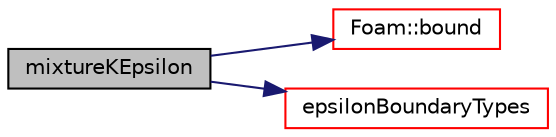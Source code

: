 digraph "mixtureKEpsilon"
{
  bgcolor="transparent";
  edge [fontname="Helvetica",fontsize="10",labelfontname="Helvetica",labelfontsize="10"];
  node [fontname="Helvetica",fontsize="10",shape=record];
  rankdir="LR";
  Node0 [label="mixtureKEpsilon",height=0.2,width=0.4,color="black", fillcolor="grey75", style="filled", fontcolor="black"];
  Node0 -> Node1 [color="midnightblue",fontsize="10",style="solid",fontname="Helvetica"];
  Node1 [label="Foam::bound",height=0.2,width=0.4,color="red",URL="$a21851.html#a334b2a2d0ce7997d360f7a018174a077",tooltip="Bound the given scalar field if it has gone unbounded. "];
  Node0 -> Node311 [color="midnightblue",fontsize="10",style="solid",fontname="Helvetica"];
  Node311 [label="epsilonBoundaryTypes",height=0.2,width=0.4,color="red",URL="$a32109.html#acd126d9f66656609b863fc64abb95ebb"];
}
